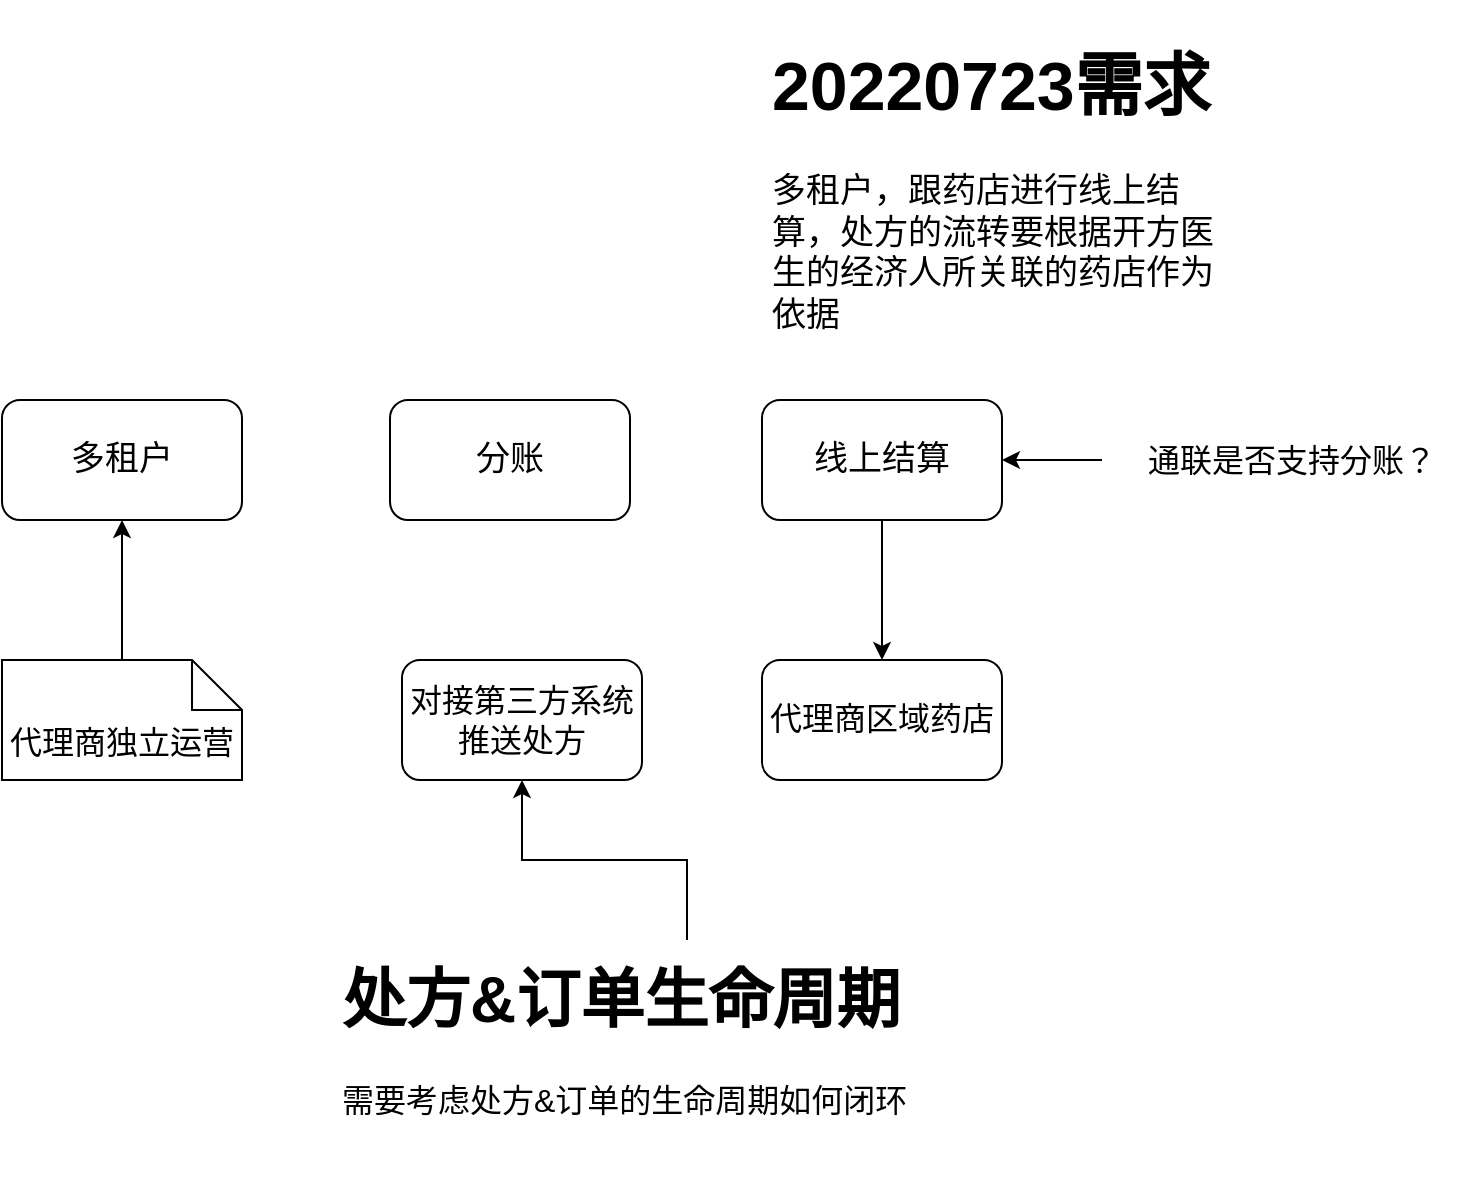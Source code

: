 <mxfile version="20.1.3" type="github">
  <diagram id="wFqJ9D_wtZ_qf9VDlLL7" name="第 1 页">
    <mxGraphModel dx="1422" dy="762" grid="1" gridSize="10" guides="1" tooltips="1" connect="1" arrows="1" fold="1" page="1" pageScale="1" pageWidth="827" pageHeight="1169" math="0" shadow="0">
      <root>
        <mxCell id="0" />
        <mxCell id="1" parent="0" />
        <mxCell id="w1ihY2law0qxPt3G3yZp-1" value="&lt;font style=&quot;font-size: 17px;&quot;&gt;多租户&lt;/font&gt;" style="rounded=1;whiteSpace=wrap;html=1;" vertex="1" parent="1">
          <mxGeometry x="70" y="410" width="120" height="60" as="geometry" />
        </mxCell>
        <mxCell id="w1ihY2law0qxPt3G3yZp-2" value="&lt;font style=&quot;font-size: 17px;&quot;&gt;分账&lt;/font&gt;" style="rounded=1;whiteSpace=wrap;html=1;" vertex="1" parent="1">
          <mxGeometry x="264" y="410" width="120" height="60" as="geometry" />
        </mxCell>
        <mxCell id="w1ihY2law0qxPt3G3yZp-8" style="edgeStyle=orthogonalEdgeStyle;rounded=0;orthogonalLoop=1;jettySize=auto;html=1;fontSize=16;" edge="1" parent="1" source="w1ihY2law0qxPt3G3yZp-3" target="w1ihY2law0qxPt3G3yZp-7">
          <mxGeometry relative="1" as="geometry" />
        </mxCell>
        <mxCell id="w1ihY2law0qxPt3G3yZp-3" value="&lt;font style=&quot;font-size: 17px;&quot;&gt;线上结算&lt;/font&gt;" style="rounded=1;whiteSpace=wrap;html=1;" vertex="1" parent="1">
          <mxGeometry x="450" y="410" width="120" height="60" as="geometry" />
        </mxCell>
        <mxCell id="w1ihY2law0qxPt3G3yZp-4" value="&lt;h1&gt;20220723需求&lt;/h1&gt;&lt;div&gt;&lt;div&gt;多租户，跟药店进行线上结算，处方的流转要根据开方医生的经济人所关联的药店作为依据&lt;/div&gt;&lt;/div&gt;&lt;div&gt;&lt;br&gt;&lt;/div&gt;" style="text;html=1;strokeColor=none;fillColor=none;spacing=5;spacingTop=-20;whiteSpace=wrap;overflow=hidden;rounded=0;fontSize=17;" vertex="1" parent="1">
          <mxGeometry x="450" y="220" width="240" height="170" as="geometry" />
        </mxCell>
        <mxCell id="w1ihY2law0qxPt3G3yZp-7" value="&lt;font style=&quot;font-size: 16px;&quot;&gt;代理商区域药店&lt;/font&gt;" style="rounded=1;whiteSpace=wrap;html=1;fontSize=17;" vertex="1" parent="1">
          <mxGeometry x="450" y="540" width="120" height="60" as="geometry" />
        </mxCell>
        <mxCell id="w1ihY2law0qxPt3G3yZp-9" value="对接第三方系统&lt;br&gt;推送处方" style="rounded=1;whiteSpace=wrap;html=1;fontSize=16;" vertex="1" parent="1">
          <mxGeometry x="270" y="540" width="120" height="60" as="geometry" />
        </mxCell>
        <mxCell id="w1ihY2law0qxPt3G3yZp-11" style="edgeStyle=orthogonalEdgeStyle;rounded=0;orthogonalLoop=1;jettySize=auto;html=1;entryX=0.5;entryY=1;entryDx=0;entryDy=0;fontSize=16;" edge="1" parent="1" source="w1ihY2law0qxPt3G3yZp-10" target="w1ihY2law0qxPt3G3yZp-9">
          <mxGeometry relative="1" as="geometry" />
        </mxCell>
        <mxCell id="w1ihY2law0qxPt3G3yZp-10" value="&lt;h1&gt;处方&amp;amp;订单生命周期&lt;/h1&gt;&lt;div&gt;需要考虑处方&amp;amp;订单的生命周期如何闭环&lt;/div&gt;" style="text;html=1;strokeColor=none;fillColor=none;spacing=5;spacingTop=-20;whiteSpace=wrap;overflow=hidden;rounded=0;fontSize=16;" vertex="1" parent="1">
          <mxGeometry x="235" y="680" width="355" height="120" as="geometry" />
        </mxCell>
        <mxCell id="w1ihY2law0qxPt3G3yZp-14" style="edgeStyle=orthogonalEdgeStyle;rounded=0;orthogonalLoop=1;jettySize=auto;html=1;entryX=1;entryY=0.5;entryDx=0;entryDy=0;fontSize=16;" edge="1" parent="1" source="w1ihY2law0qxPt3G3yZp-12" target="w1ihY2law0qxPt3G3yZp-3">
          <mxGeometry relative="1" as="geometry" />
        </mxCell>
        <mxCell id="w1ihY2law0qxPt3G3yZp-12" value="通联是否支持分账？" style="text;html=1;strokeColor=none;fillColor=none;align=center;verticalAlign=middle;whiteSpace=wrap;rounded=0;fontSize=16;" vertex="1" parent="1">
          <mxGeometry x="620" y="416.25" width="190" height="47.5" as="geometry" />
        </mxCell>
        <mxCell id="w1ihY2law0qxPt3G3yZp-16" style="edgeStyle=orthogonalEdgeStyle;rounded=0;orthogonalLoop=1;jettySize=auto;html=1;fontSize=16;" edge="1" parent="1" source="w1ihY2law0qxPt3G3yZp-15" target="w1ihY2law0qxPt3G3yZp-1">
          <mxGeometry relative="1" as="geometry" />
        </mxCell>
        <mxCell id="w1ihY2law0qxPt3G3yZp-15" value="代理商独立运营" style="shape=note2;boundedLbl=1;whiteSpace=wrap;html=1;size=25;verticalAlign=top;align=center;fontSize=16;" vertex="1" parent="1">
          <mxGeometry x="70" y="540" width="120" height="60" as="geometry" />
        </mxCell>
      </root>
    </mxGraphModel>
  </diagram>
</mxfile>
